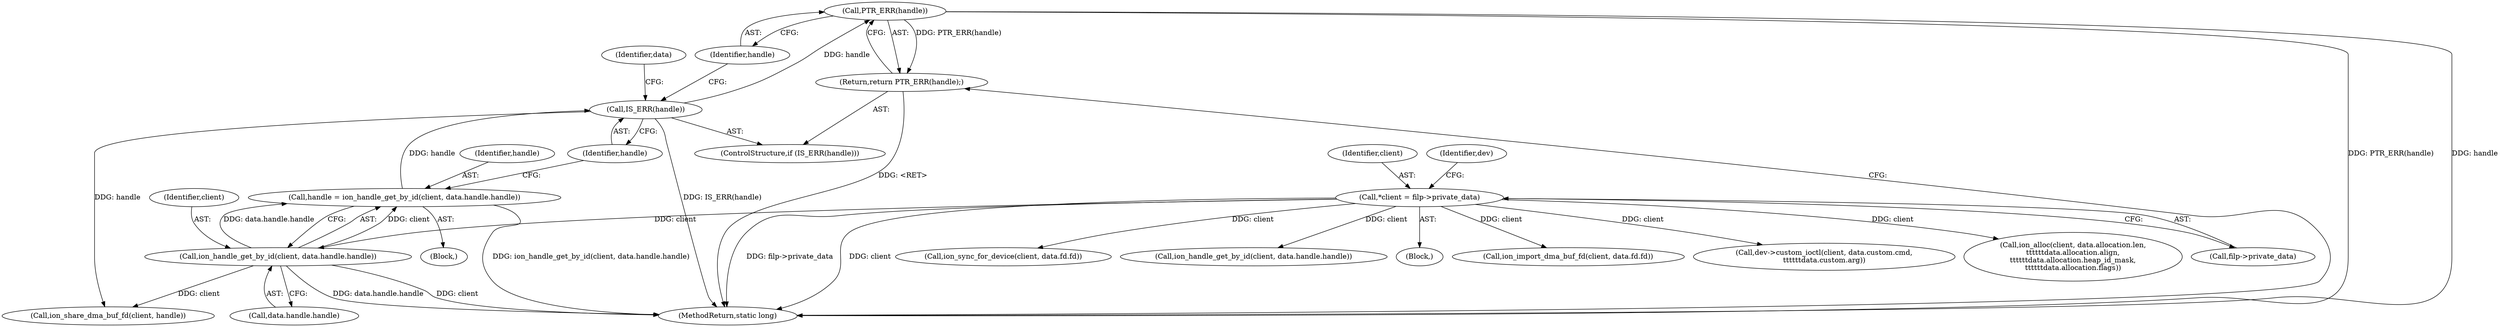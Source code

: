 digraph "0_linux_9590232bb4f4cc824f3425a6e1349afbe6d6d2b7_2@pointer" {
"1000246" [label="(Call,PTR_ERR(handle))"];
"1000243" [label="(Call,IS_ERR(handle))"];
"1000233" [label="(Call,handle = ion_handle_get_by_id(client, data.handle.handle))"];
"1000235" [label="(Call,ion_handle_get_by_id(client, data.handle.handle))"];
"1000106" [label="(Call,*client = filp->private_data)"];
"1000245" [label="(Return,return PTR_ERR(handle);)"];
"1000246" [label="(Call,PTR_ERR(handle))"];
"1000113" [label="(Identifier,dev)"];
"1000251" [label="(Identifier,data)"];
"1000254" [label="(Call,ion_share_dma_buf_fd(client, handle))"];
"1000243" [label="(Call,IS_ERR(handle))"];
"1000245" [label="(Return,return PTR_ERR(handle);)"];
"1000235" [label="(Call,ion_handle_get_by_id(client, data.handle.handle))"];
"1000106" [label="(Call,*client = filp->private_data)"];
"1000244" [label="(Identifier,handle)"];
"1000210" [label="(Call,ion_handle_get_by_id(client, data.handle.handle))"];
"1000104" [label="(Block,)"];
"1000371" [label="(MethodReturn,static long)"];
"1000247" [label="(Identifier,handle)"];
"1000237" [label="(Call,data.handle.handle)"];
"1000280" [label="(Call,ion_import_dma_buf_fd(client, data.fd.fd))"];
"1000242" [label="(ControlStructure,if (IS_ERR(handle)))"];
"1000236" [label="(Identifier,client)"];
"1000233" [label="(Call,handle = ion_handle_get_by_id(client, data.handle.handle))"];
"1000107" [label="(Identifier,client)"];
"1000329" [label="(Call,dev->custom_ioctl(client, data.custom.cmd,\n\t\t\t\t\t\tdata.custom.arg))"];
"1000231" [label="(Block,)"];
"1000164" [label="(Call,ion_alloc(client, data.allocation.len,\n\t\t\t\t\t\tdata.allocation.align,\n\t\t\t\t\t\tdata.allocation.heap_id_mask,\n\t\t\t\t\t\tdata.allocation.flags))"];
"1000234" [label="(Identifier,handle)"];
"1000108" [label="(Call,filp->private_data)"];
"1000309" [label="(Call,ion_sync_for_device(client, data.fd.fd))"];
"1000246" -> "1000245"  [label="AST: "];
"1000246" -> "1000247"  [label="CFG: "];
"1000247" -> "1000246"  [label="AST: "];
"1000245" -> "1000246"  [label="CFG: "];
"1000246" -> "1000371"  [label="DDG: PTR_ERR(handle)"];
"1000246" -> "1000371"  [label="DDG: handle"];
"1000246" -> "1000245"  [label="DDG: PTR_ERR(handle)"];
"1000243" -> "1000246"  [label="DDG: handle"];
"1000243" -> "1000242"  [label="AST: "];
"1000243" -> "1000244"  [label="CFG: "];
"1000244" -> "1000243"  [label="AST: "];
"1000247" -> "1000243"  [label="CFG: "];
"1000251" -> "1000243"  [label="CFG: "];
"1000243" -> "1000371"  [label="DDG: IS_ERR(handle)"];
"1000233" -> "1000243"  [label="DDG: handle"];
"1000243" -> "1000254"  [label="DDG: handle"];
"1000233" -> "1000231"  [label="AST: "];
"1000233" -> "1000235"  [label="CFG: "];
"1000234" -> "1000233"  [label="AST: "];
"1000235" -> "1000233"  [label="AST: "];
"1000244" -> "1000233"  [label="CFG: "];
"1000233" -> "1000371"  [label="DDG: ion_handle_get_by_id(client, data.handle.handle)"];
"1000235" -> "1000233"  [label="DDG: client"];
"1000235" -> "1000233"  [label="DDG: data.handle.handle"];
"1000235" -> "1000237"  [label="CFG: "];
"1000236" -> "1000235"  [label="AST: "];
"1000237" -> "1000235"  [label="AST: "];
"1000235" -> "1000371"  [label="DDG: data.handle.handle"];
"1000235" -> "1000371"  [label="DDG: client"];
"1000106" -> "1000235"  [label="DDG: client"];
"1000235" -> "1000254"  [label="DDG: client"];
"1000106" -> "1000104"  [label="AST: "];
"1000106" -> "1000108"  [label="CFG: "];
"1000107" -> "1000106"  [label="AST: "];
"1000108" -> "1000106"  [label="AST: "];
"1000113" -> "1000106"  [label="CFG: "];
"1000106" -> "1000371"  [label="DDG: filp->private_data"];
"1000106" -> "1000371"  [label="DDG: client"];
"1000106" -> "1000164"  [label="DDG: client"];
"1000106" -> "1000210"  [label="DDG: client"];
"1000106" -> "1000280"  [label="DDG: client"];
"1000106" -> "1000309"  [label="DDG: client"];
"1000106" -> "1000329"  [label="DDG: client"];
"1000245" -> "1000242"  [label="AST: "];
"1000371" -> "1000245"  [label="CFG: "];
"1000245" -> "1000371"  [label="DDG: <RET>"];
}
